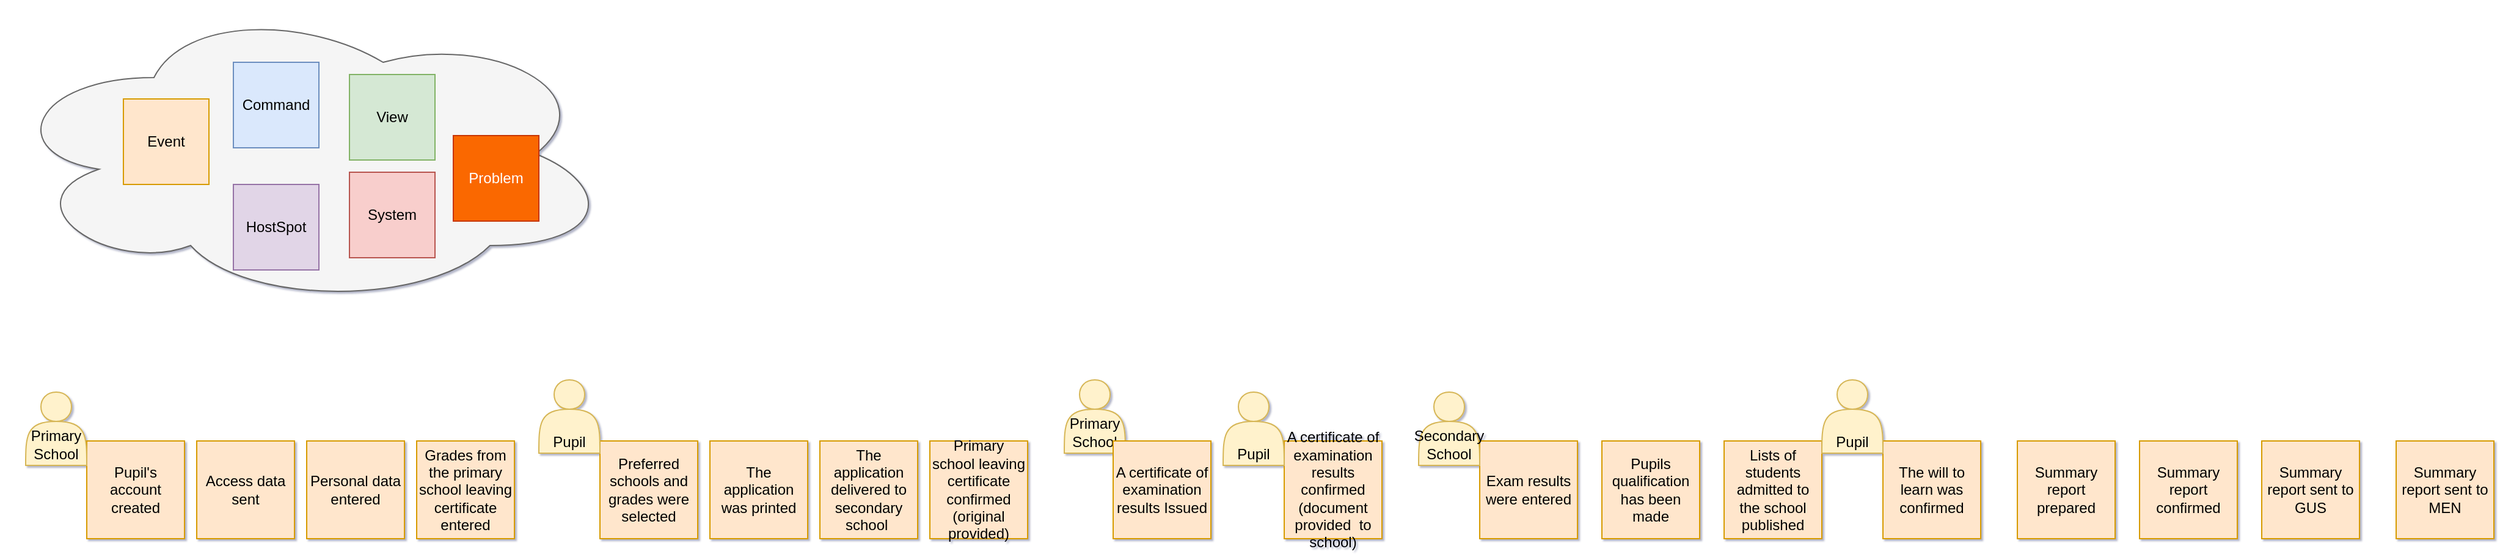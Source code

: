 <mxfile compressed="false" version="13.6.0" type="device">
  <diagram id="lXzvkM9uSlQvV6uT09WV" name="Strona-1">
    <mxGraphModel dx="1417" dy="839" grid="1" gridSize="10" guides="1" tooltips="1" connect="1" arrows="1" fold="1" page="1" pageScale="1" pageWidth="827" pageHeight="1169" background="none" math="0" shadow="1">
      <root>
        <mxCell id="0" />
        <mxCell id="1" parent="0" />
        <mxCell id="t5OhKQRQ5g1ediq62rsj-1" value="Pupil&#39;s account created" style="whiteSpace=wrap;html=1;aspect=fixed;fillColor=#ffe6cc;strokeColor=#d79b00;" parent="1" vertex="1">
          <mxGeometry x="90" y="370" width="80" height="80" as="geometry" />
        </mxCell>
        <mxCell id="t5OhKQRQ5g1ediq62rsj-2" value="" style="ellipse;shape=cloud;whiteSpace=wrap;html=1;fillColor=#f5f5f5;strokeColor=#666666;fontColor=#333333;" parent="1" vertex="1">
          <mxGeometry x="20" y="10" width="500" height="250" as="geometry" />
        </mxCell>
        <mxCell id="t5OhKQRQ5g1ediq62rsj-3" value="Event" style="whiteSpace=wrap;html=1;aspect=fixed;fillColor=#ffe6cc;strokeColor=#d79b00;" parent="1" vertex="1">
          <mxGeometry x="120" y="90" width="70" height="70" as="geometry" />
        </mxCell>
        <mxCell id="t5OhKQRQ5g1ediq62rsj-5" value="Access data sent" style="whiteSpace=wrap;html=1;aspect=fixed;fillColor=#ffe6cc;strokeColor=#d79b00;" parent="1" vertex="1">
          <mxGeometry x="180" y="370" width="80" height="80" as="geometry" />
        </mxCell>
        <mxCell id="t5OhKQRQ5g1ediq62rsj-6" value="The application was printed" style="whiteSpace=wrap;html=1;aspect=fixed;fillColor=#ffe6cc;strokeColor=#d79b00;" parent="1" vertex="1">
          <mxGeometry x="600" y="370" width="80" height="80" as="geometry" />
        </mxCell>
        <mxCell id="t5OhKQRQ5g1ediq62rsj-10" value="Primary school leaving certificate confirmed (original provided)" style="whiteSpace=wrap;html=1;aspect=fixed;fillColor=#ffe6cc;strokeColor=#d79b00;" parent="1" vertex="1">
          <mxGeometry x="780" y="370" width="80" height="80" as="geometry" />
        </mxCell>
        <mxCell id="t5OhKQRQ5g1ediq62rsj-12" value="A certificate of examination results confirmed (document provided&amp;nbsp; to school)" style="whiteSpace=wrap;html=1;aspect=fixed;fillColor=#ffe6cc;strokeColor=#d79b00;" parent="1" vertex="1">
          <mxGeometry x="1070" y="370" width="80" height="80" as="geometry" />
        </mxCell>
        <mxCell id="t5OhKQRQ5g1ediq62rsj-13" value="Personal data entered" style="whiteSpace=wrap;html=1;aspect=fixed;fillColor=#ffe6cc;strokeColor=#d79b00;" parent="1" vertex="1">
          <mxGeometry x="270" y="370" width="80" height="80" as="geometry" />
        </mxCell>
        <mxCell id="t5OhKQRQ5g1ediq62rsj-14" value="Preferred schools and grades were selected" style="whiteSpace=wrap;html=1;aspect=fixed;fillColor=#ffe6cc;strokeColor=#d79b00;" parent="1" vertex="1">
          <mxGeometry x="510" y="370" width="80" height="80" as="geometry" />
        </mxCell>
        <mxCell id="t5OhKQRQ5g1ediq62rsj-15" value="Pupils qualification has been made" style="whiteSpace=wrap;html=1;aspect=fixed;fillColor=#ffe6cc;strokeColor=#d79b00;" parent="1" vertex="1">
          <mxGeometry x="1330" y="370" width="80" height="80" as="geometry" />
        </mxCell>
        <mxCell id="t5OhKQRQ5g1ediq62rsj-16" value="The will to learn was confirmed" style="whiteSpace=wrap;html=1;aspect=fixed;fillColor=#ffe6cc;strokeColor=#d79b00;" parent="1" vertex="1">
          <mxGeometry x="1560" y="370" width="80" height="80" as="geometry" />
        </mxCell>
        <mxCell id="t5OhKQRQ5g1ediq62rsj-18" value="Exam results were entered" style="whiteSpace=wrap;html=1;aspect=fixed;fillColor=#ffe6cc;strokeColor=#d79b00;" parent="1" vertex="1">
          <mxGeometry x="1230" y="370" width="80" height="80" as="geometry" />
        </mxCell>
        <mxCell id="t5OhKQRQ5g1ediq62rsj-19" value="Grades from the primary school leaving certificate entered" style="whiteSpace=wrap;html=1;aspect=fixed;fillColor=#ffe6cc;strokeColor=#d79b00;" parent="1" vertex="1">
          <mxGeometry x="360" y="370" width="80" height="80" as="geometry" />
        </mxCell>
        <mxCell id="t5OhKQRQ5g1ediq62rsj-20" value="Command" style="whiteSpace=wrap;html=1;aspect=fixed;fillColor=#dae8fc;strokeColor=#6c8ebf;" parent="1" vertex="1">
          <mxGeometry x="210" y="60" width="70" height="70" as="geometry" />
        </mxCell>
        <mxCell id="t5OhKQRQ5g1ediq62rsj-21" value="View" style="whiteSpace=wrap;html=1;aspect=fixed;fillColor=#d5e8d4;strokeColor=#82b366;" parent="1" vertex="1">
          <mxGeometry x="305" y="70" width="70" height="70" as="geometry" />
        </mxCell>
        <mxCell id="t5OhKQRQ5g1ediq62rsj-22" value="Problem" style="whiteSpace=wrap;html=1;aspect=fixed;fillColor=#fa6800;strokeColor=#C73500;fontColor=#ffffff;" parent="1" vertex="1">
          <mxGeometry x="390" y="120" width="70" height="70" as="geometry" />
        </mxCell>
        <mxCell id="t5OhKQRQ5g1ediq62rsj-24" value="System" style="whiteSpace=wrap;html=1;aspect=fixed;fillColor=#f8cecc;strokeColor=#b85450;" parent="1" vertex="1">
          <mxGeometry x="305" y="150" width="70" height="70" as="geometry" />
        </mxCell>
        <mxCell id="t5OhKQRQ5g1ediq62rsj-27" value="HostSpot" style="whiteSpace=wrap;html=1;aspect=fixed;fillColor=#e1d5e7;strokeColor=#9673a6;" parent="1" vertex="1">
          <mxGeometry x="210" y="160" width="70" height="70" as="geometry" />
        </mxCell>
        <mxCell id="t5OhKQRQ5g1ediq62rsj-28" value="Summary report prepared" style="whiteSpace=wrap;html=1;aspect=fixed;fillColor=#ffe6cc;strokeColor=#d79b00;" parent="1" vertex="1">
          <mxGeometry x="1670" y="370" width="80" height="80" as="geometry" />
        </mxCell>
        <mxCell id="t5OhKQRQ5g1ediq62rsj-29" value="Lists of students admitted to the school published" style="whiteSpace=wrap;html=1;aspect=fixed;fillColor=#ffe6cc;strokeColor=#d79b00;" parent="1" vertex="1">
          <mxGeometry x="1430" y="370" width="80" height="80" as="geometry" />
        </mxCell>
        <mxCell id="B7Io2X8DyEBHU4sKK-Hk-1" value="Primary School" style="shape=actor;whiteSpace=wrap;html=1;verticalAlign=bottom;labelBackgroundColor=none;fillColor=#fff2cc;strokeColor=#d6b656;" vertex="1" parent="1">
          <mxGeometry x="40" y="330" width="50" height="60" as="geometry" />
        </mxCell>
        <mxCell id="B7Io2X8DyEBHU4sKK-Hk-2" value="Pupil" style="shape=actor;whiteSpace=wrap;html=1;verticalAlign=bottom;labelBackgroundColor=none;fillColor=#fff2cc;strokeColor=#d6b656;" vertex="1" parent="1">
          <mxGeometry x="460" y="320" width="50" height="60" as="geometry" />
        </mxCell>
        <mxCell id="B7Io2X8DyEBHU4sKK-Hk-3" value="Secondary School" style="shape=actor;whiteSpace=wrap;html=1;verticalAlign=bottom;labelBackgroundColor=none;fillColor=#fff2cc;strokeColor=#d6b656;" vertex="1" parent="1">
          <mxGeometry x="1180" y="330" width="50" height="60" as="geometry" />
        </mxCell>
        <mxCell id="B7Io2X8DyEBHU4sKK-Hk-5" value="The application delivered to secondary school&amp;nbsp;" style="whiteSpace=wrap;html=1;aspect=fixed;fillColor=#ffe6cc;strokeColor=#d79b00;" vertex="1" parent="1">
          <mxGeometry x="690" y="370" width="80" height="80" as="geometry" />
        </mxCell>
        <mxCell id="B7Io2X8DyEBHU4sKK-Hk-6" value="Primary School" style="shape=actor;whiteSpace=wrap;html=1;verticalAlign=bottom;labelBackgroundColor=none;fillColor=#fff2cc;strokeColor=#d6b656;" vertex="1" parent="1">
          <mxGeometry x="890" y="320" width="50" height="60" as="geometry" />
        </mxCell>
        <mxCell id="B7Io2X8DyEBHU4sKK-Hk-7" value="A certificate of examination results Issued" style="whiteSpace=wrap;html=1;aspect=fixed;labelBackgroundColor=none;fillColor=#ffe6cc;strokeColor=#d79b00;" vertex="1" parent="1">
          <mxGeometry x="930" y="370" width="80" height="80" as="geometry" />
        </mxCell>
        <mxCell id="B7Io2X8DyEBHU4sKK-Hk-8" value="Pupil" style="shape=actor;whiteSpace=wrap;html=1;verticalAlign=bottom;labelBackgroundColor=none;fillColor=#fff2cc;strokeColor=#d6b656;" vertex="1" parent="1">
          <mxGeometry x="1020" y="330" width="50" height="60" as="geometry" />
        </mxCell>
        <mxCell id="B7Io2X8DyEBHU4sKK-Hk-10" value="Pupil" style="shape=actor;whiteSpace=wrap;html=1;verticalAlign=bottom;labelBackgroundColor=none;fillColor=#fff2cc;strokeColor=#d6b656;" vertex="1" parent="1">
          <mxGeometry x="1510" y="320" width="50" height="60" as="geometry" />
        </mxCell>
        <mxCell id="B7Io2X8DyEBHU4sKK-Hk-11" value="Summary report confirmed" style="whiteSpace=wrap;html=1;aspect=fixed;fillColor=#ffe6cc;strokeColor=#d79b00;" vertex="1" parent="1">
          <mxGeometry x="1770" y="370" width="80" height="80" as="geometry" />
        </mxCell>
        <mxCell id="B7Io2X8DyEBHU4sKK-Hk-12" value="Summary report sent to GUS" style="whiteSpace=wrap;html=1;aspect=fixed;fillColor=#ffe6cc;strokeColor=#d79b00;" vertex="1" parent="1">
          <mxGeometry x="1870" y="370" width="80" height="80" as="geometry" />
        </mxCell>
        <mxCell id="B7Io2X8DyEBHU4sKK-Hk-13" value="Summary report sent to MEN" style="whiteSpace=wrap;html=1;aspect=fixed;fillColor=#ffe6cc;strokeColor=#d79b00;" vertex="1" parent="1">
          <mxGeometry x="1980" y="370" width="80" height="80" as="geometry" />
        </mxCell>
      </root>
    </mxGraphModel>
  </diagram>
</mxfile>
